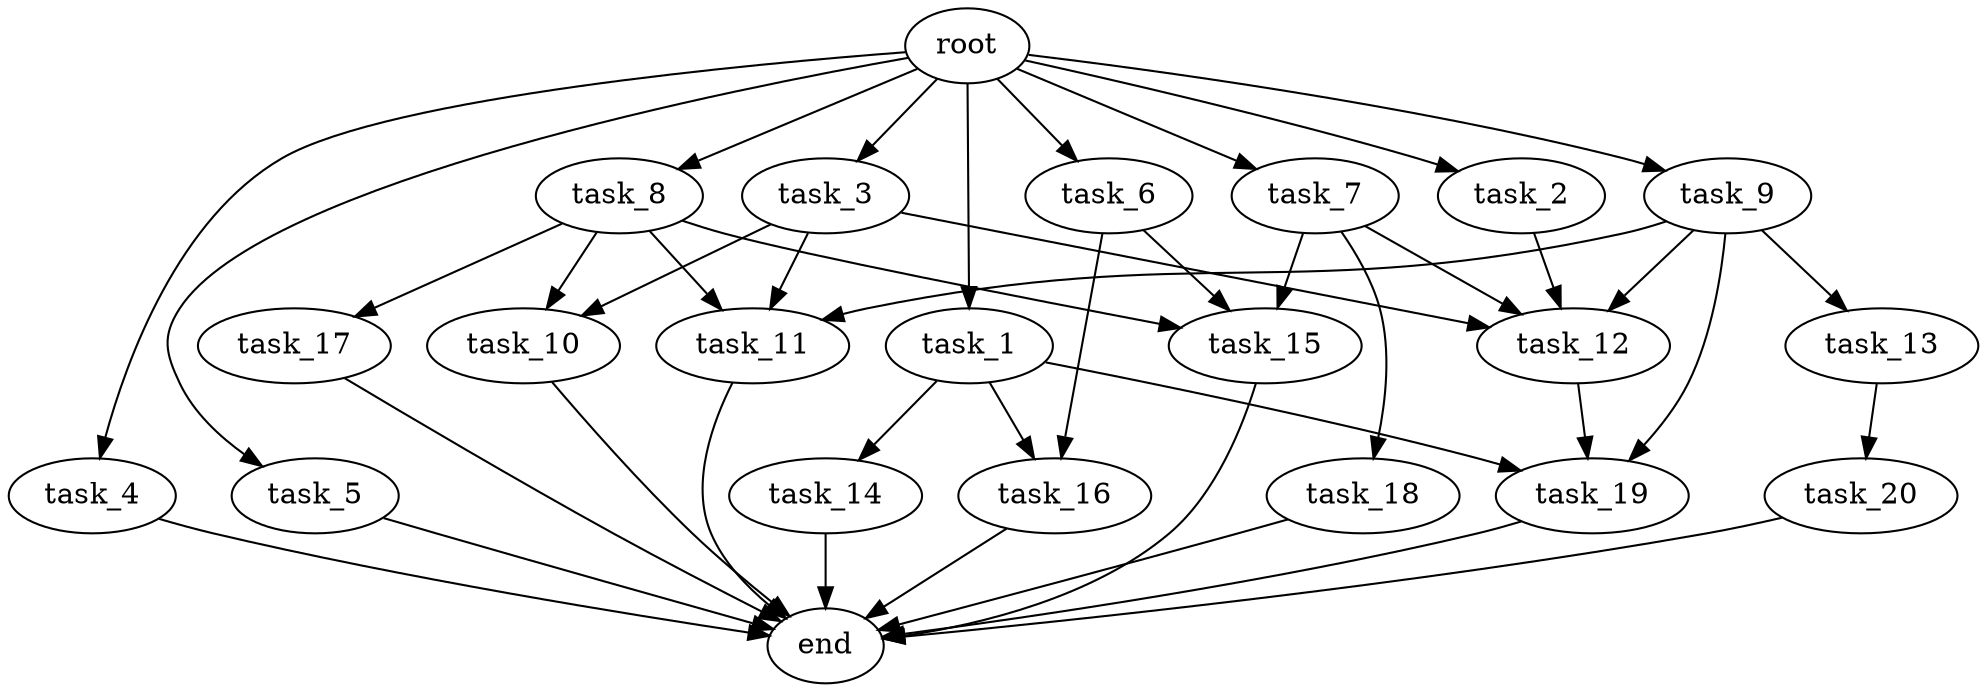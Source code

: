 digraph G {
  root [size="0.000000e+00"];
  task_1 [size="3.777998e+09"];
  task_2 [size="3.903618e+09"];
  task_3 [size="5.725814e+09"];
  task_4 [size="8.083457e+09"];
  task_5 [size="1.001467e+09"];
  task_6 [size="6.751438e+09"];
  task_7 [size="3.360339e+09"];
  task_8 [size="5.028182e+09"];
  task_9 [size="7.649274e+09"];
  task_10 [size="3.396055e+09"];
  task_11 [size="6.148664e+09"];
  task_12 [size="3.633980e+09"];
  task_13 [size="4.360475e+09"];
  task_14 [size="4.970020e+09"];
  task_15 [size="8.473494e+09"];
  task_16 [size="7.871709e+09"];
  task_17 [size="8.403965e+09"];
  task_18 [size="5.358804e+09"];
  task_19 [size="2.874268e+09"];
  task_20 [size="4.762661e+08"];
  end [size="0.000000e+00"];

  root -> task_1 [size="1.000000e-12"];
  root -> task_2 [size="1.000000e-12"];
  root -> task_3 [size="1.000000e-12"];
  root -> task_4 [size="1.000000e-12"];
  root -> task_5 [size="1.000000e-12"];
  root -> task_6 [size="1.000000e-12"];
  root -> task_7 [size="1.000000e-12"];
  root -> task_8 [size="1.000000e-12"];
  root -> task_9 [size="1.000000e-12"];
  task_1 -> task_14 [size="4.970020e+08"];
  task_1 -> task_16 [size="3.935854e+08"];
  task_1 -> task_19 [size="9.580894e+07"];
  task_2 -> task_12 [size="9.084949e+07"];
  task_3 -> task_10 [size="1.698027e+08"];
  task_3 -> task_11 [size="2.049555e+08"];
  task_3 -> task_12 [size="9.084949e+07"];
  task_4 -> end [size="1.000000e-12"];
  task_5 -> end [size="1.000000e-12"];
  task_6 -> task_15 [size="2.824498e+08"];
  task_6 -> task_16 [size="3.935854e+08"];
  task_7 -> task_12 [size="9.084949e+07"];
  task_7 -> task_15 [size="2.824498e+08"];
  task_7 -> task_18 [size="5.358804e+08"];
  task_8 -> task_10 [size="1.698027e+08"];
  task_8 -> task_11 [size="2.049555e+08"];
  task_8 -> task_15 [size="2.824498e+08"];
  task_8 -> task_17 [size="8.403965e+08"];
  task_9 -> task_11 [size="2.049555e+08"];
  task_9 -> task_12 [size="9.084949e+07"];
  task_9 -> task_13 [size="4.360475e+08"];
  task_9 -> task_19 [size="9.580894e+07"];
  task_10 -> end [size="1.000000e-12"];
  task_11 -> end [size="1.000000e-12"];
  task_12 -> task_19 [size="9.580894e+07"];
  task_13 -> task_20 [size="4.762661e+07"];
  task_14 -> end [size="1.000000e-12"];
  task_15 -> end [size="1.000000e-12"];
  task_16 -> end [size="1.000000e-12"];
  task_17 -> end [size="1.000000e-12"];
  task_18 -> end [size="1.000000e-12"];
  task_19 -> end [size="1.000000e-12"];
  task_20 -> end [size="1.000000e-12"];
}

